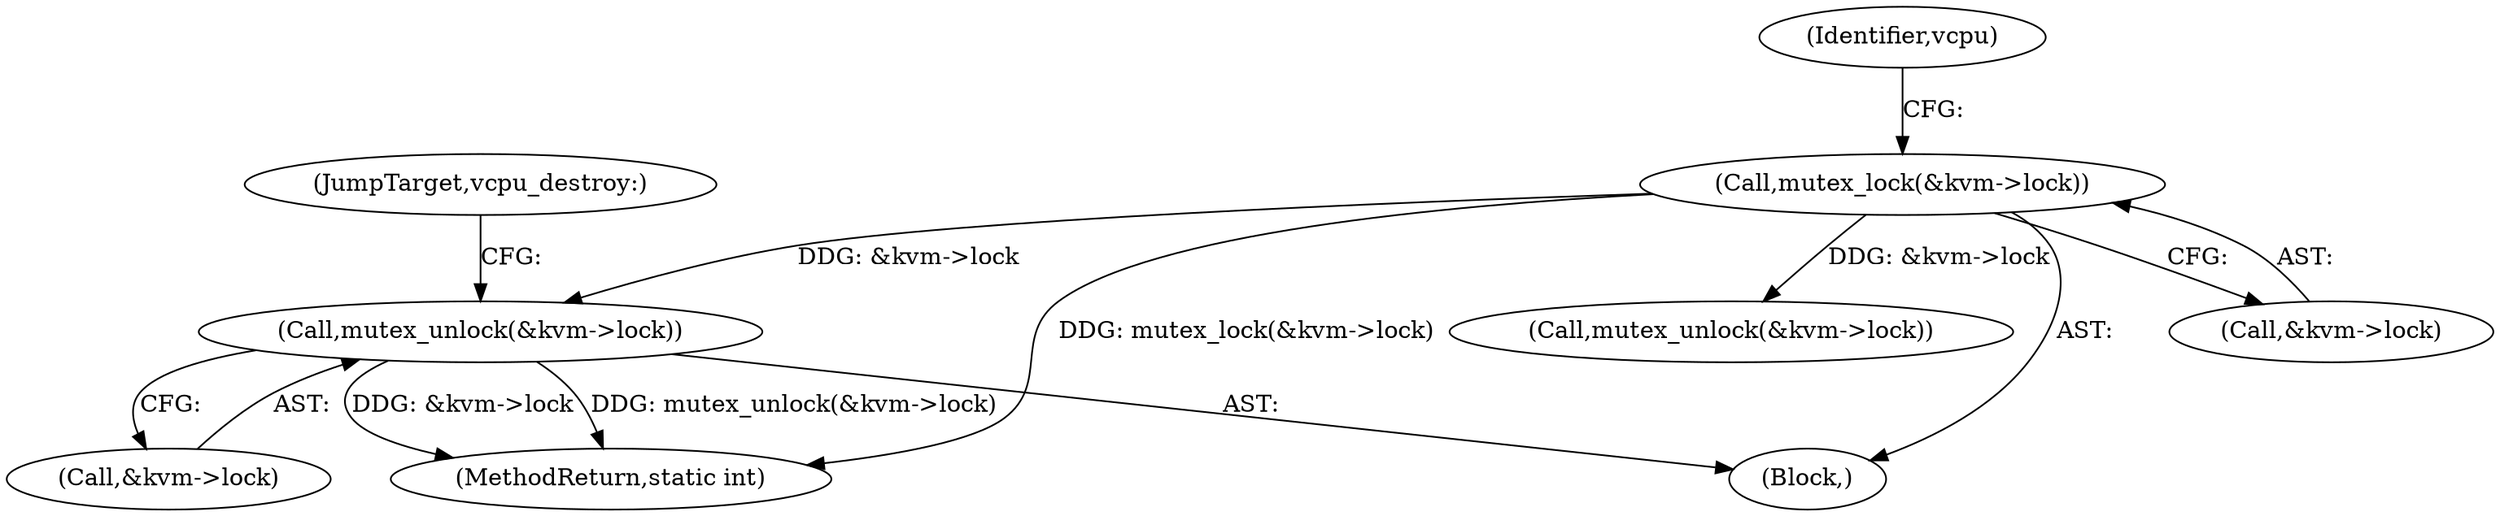 digraph "0_linux_338c7dbadd2671189cec7faf64c84d01071b3f96@API" {
"1000232" [label="(Call,mutex_unlock(&kvm->lock))"];
"1000140" [label="(Call,mutex_lock(&kvm->lock))"];
"1000233" [label="(Call,&kvm->lock)"];
"1000242" [label="(MethodReturn,static int)"];
"1000148" [label="(Identifier,vcpu)"];
"1000222" [label="(Call,mutex_unlock(&kvm->lock))"];
"1000104" [label="(Block,)"];
"1000237" [label="(JumpTarget,vcpu_destroy:)"];
"1000232" [label="(Call,mutex_unlock(&kvm->lock))"];
"1000141" [label="(Call,&kvm->lock)"];
"1000140" [label="(Call,mutex_lock(&kvm->lock))"];
"1000232" -> "1000104"  [label="AST: "];
"1000232" -> "1000233"  [label="CFG: "];
"1000233" -> "1000232"  [label="AST: "];
"1000237" -> "1000232"  [label="CFG: "];
"1000232" -> "1000242"  [label="DDG: &kvm->lock"];
"1000232" -> "1000242"  [label="DDG: mutex_unlock(&kvm->lock)"];
"1000140" -> "1000232"  [label="DDG: &kvm->lock"];
"1000140" -> "1000104"  [label="AST: "];
"1000140" -> "1000141"  [label="CFG: "];
"1000141" -> "1000140"  [label="AST: "];
"1000148" -> "1000140"  [label="CFG: "];
"1000140" -> "1000242"  [label="DDG: mutex_lock(&kvm->lock)"];
"1000140" -> "1000222"  [label="DDG: &kvm->lock"];
}
